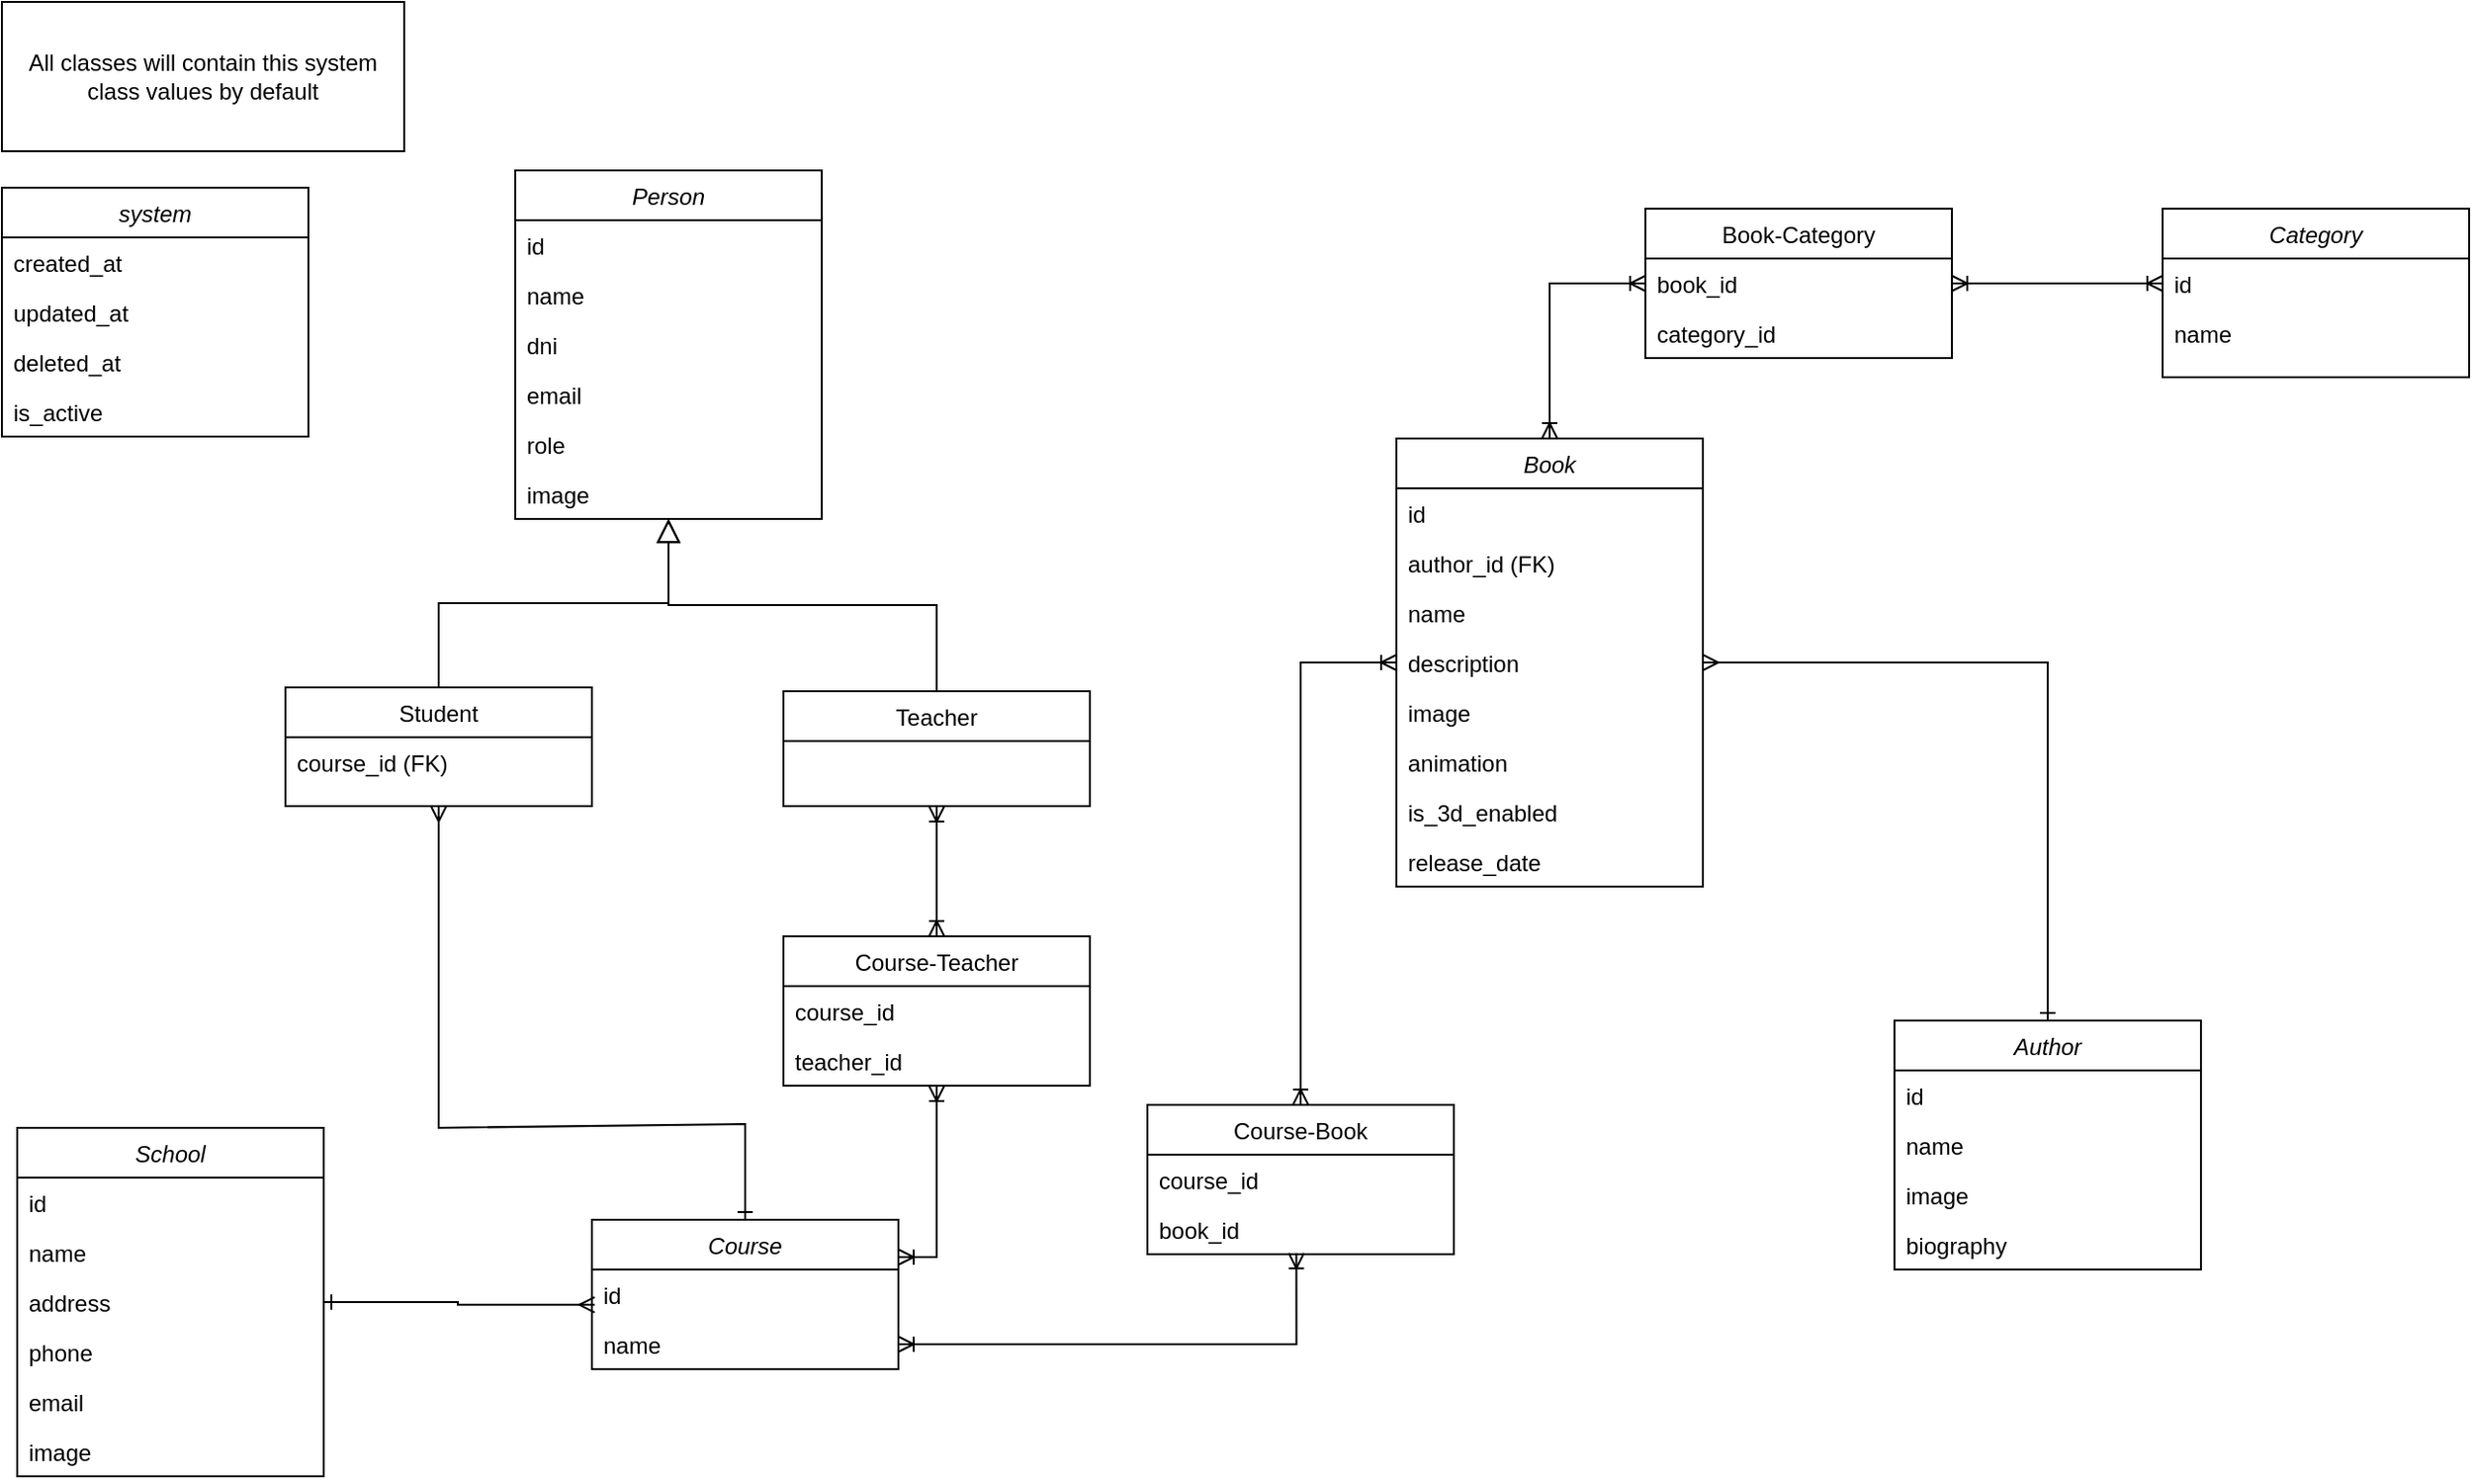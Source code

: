 <mxfile version="27.0.6">
  <diagram id="C5RBs43oDa-KdzZeNtuy" name="Page-1">
    <mxGraphModel dx="2178" dy="871" grid="1" gridSize="10" guides="1" tooltips="1" connect="1" arrows="1" fold="1" page="1" pageScale="1" pageWidth="827" pageHeight="1169" math="0" shadow="0">
      <root>
        <mxCell id="WIyWlLk6GJQsqaUBKTNV-0" />
        <mxCell id="WIyWlLk6GJQsqaUBKTNV-1" parent="WIyWlLk6GJQsqaUBKTNV-0" />
        <mxCell id="zkfFHV4jXpPFQw0GAbJ--0" value="Person" style="swimlane;fontStyle=2;align=center;verticalAlign=top;childLayout=stackLayout;horizontal=1;startSize=26;horizontalStack=0;resizeParent=1;resizeLast=0;collapsible=1;marginBottom=0;rounded=0;shadow=0;strokeWidth=1;" parent="WIyWlLk6GJQsqaUBKTNV-1" vertex="1">
          <mxGeometry x="-250" y="100" width="160" height="182" as="geometry">
            <mxRectangle x="230" y="140" width="160" height="26" as="alternateBounds" />
          </mxGeometry>
        </mxCell>
        <mxCell id="CYSQ_H4dwD0k6frCmhp0-35" value="id" style="text;align=left;verticalAlign=top;spacingLeft=4;spacingRight=4;overflow=hidden;rotatable=0;points=[[0,0.5],[1,0.5]];portConstraint=eastwest;" parent="zkfFHV4jXpPFQw0GAbJ--0" vertex="1">
          <mxGeometry y="26" width="160" height="26" as="geometry" />
        </mxCell>
        <mxCell id="zkfFHV4jXpPFQw0GAbJ--1" value="name" style="text;align=left;verticalAlign=top;spacingLeft=4;spacingRight=4;overflow=hidden;rotatable=0;points=[[0,0.5],[1,0.5]];portConstraint=eastwest;" parent="zkfFHV4jXpPFQw0GAbJ--0" vertex="1">
          <mxGeometry y="52" width="160" height="26" as="geometry" />
        </mxCell>
        <mxCell id="CYSQ_H4dwD0k6frCmhp0-30" value="dni" style="text;align=left;verticalAlign=top;spacingLeft=4;spacingRight=4;overflow=hidden;rotatable=0;points=[[0,0.5],[1,0.5]];portConstraint=eastwest;rounded=0;shadow=0;html=0;" parent="zkfFHV4jXpPFQw0GAbJ--0" vertex="1">
          <mxGeometry y="78" width="160" height="26" as="geometry" />
        </mxCell>
        <mxCell id="zkfFHV4jXpPFQw0GAbJ--3" value="email" style="text;align=left;verticalAlign=top;spacingLeft=4;spacingRight=4;overflow=hidden;rotatable=0;points=[[0,0.5],[1,0.5]];portConstraint=eastwest;rounded=0;shadow=0;html=0;" parent="zkfFHV4jXpPFQw0GAbJ--0" vertex="1">
          <mxGeometry y="104" width="160" height="26" as="geometry" />
        </mxCell>
        <mxCell id="CYSQ_H4dwD0k6frCmhp0-31" value="role" style="text;align=left;verticalAlign=top;spacingLeft=4;spacingRight=4;overflow=hidden;rotatable=0;points=[[0,0.5],[1,0.5]];portConstraint=eastwest;rounded=0;shadow=0;html=0;" parent="zkfFHV4jXpPFQw0GAbJ--0" vertex="1">
          <mxGeometry y="130" width="160" height="26" as="geometry" />
        </mxCell>
        <mxCell id="CYSQ_H4dwD0k6frCmhp0-41" value="image" style="text;align=left;verticalAlign=top;spacingLeft=4;spacingRight=4;overflow=hidden;rotatable=0;points=[[0,0.5],[1,0.5]];portConstraint=eastwest;rounded=0;shadow=0;html=0;" parent="zkfFHV4jXpPFQw0GAbJ--0" vertex="1">
          <mxGeometry y="156" width="160" height="26" as="geometry" />
        </mxCell>
        <mxCell id="CYSQ_H4dwD0k6frCmhp0-26" style="edgeStyle=none;rounded=0;orthogonalLoop=1;jettySize=auto;html=1;entryX=0.5;entryY=0;entryDx=0;entryDy=0;endArrow=ERone;startFill=0;startArrow=ERmany;endFill=0;" parent="WIyWlLk6GJQsqaUBKTNV-1" source="zkfFHV4jXpPFQw0GAbJ--6" target="CYSQ_H4dwD0k6frCmhp0-5" edge="1">
          <mxGeometry relative="1" as="geometry">
            <Array as="points">
              <mxPoint x="-290" y="600" />
              <mxPoint x="-130" y="598" />
            </Array>
          </mxGeometry>
        </mxCell>
        <mxCell id="zkfFHV4jXpPFQw0GAbJ--6" value="Student" style="swimlane;fontStyle=0;align=center;verticalAlign=top;childLayout=stackLayout;horizontal=1;startSize=26;horizontalStack=0;resizeParent=1;resizeLast=0;collapsible=1;marginBottom=0;rounded=0;shadow=0;strokeWidth=1;" parent="WIyWlLk6GJQsqaUBKTNV-1" vertex="1">
          <mxGeometry x="-370" y="370" width="160" height="62" as="geometry">
            <mxRectangle x="130" y="380" width="160" height="26" as="alternateBounds" />
          </mxGeometry>
        </mxCell>
        <mxCell id="DBhL7C79_GcrQRx_xJ4g-22" value="course_id (FK)" style="text;align=left;verticalAlign=top;spacingLeft=4;spacingRight=4;overflow=hidden;rotatable=0;points=[[0,0.5],[1,0.5]];portConstraint=eastwest;rounded=0;shadow=0;html=0;" vertex="1" parent="zkfFHV4jXpPFQw0GAbJ--6">
          <mxGeometry y="26" width="160" height="26" as="geometry" />
        </mxCell>
        <mxCell id="zkfFHV4jXpPFQw0GAbJ--12" value="" style="endArrow=block;endSize=10;endFill=0;shadow=0;strokeWidth=1;rounded=0;curved=0;edgeStyle=elbowEdgeStyle;elbow=vertical;" parent="WIyWlLk6GJQsqaUBKTNV-1" source="zkfFHV4jXpPFQw0GAbJ--6" target="zkfFHV4jXpPFQw0GAbJ--0" edge="1">
          <mxGeometry width="160" relative="1" as="geometry">
            <mxPoint x="-270" y="291" as="sourcePoint" />
            <mxPoint x="-270" y="291" as="targetPoint" />
          </mxGeometry>
        </mxCell>
        <mxCell id="zkfFHV4jXpPFQw0GAbJ--13" value="Teacher" style="swimlane;fontStyle=0;align=center;verticalAlign=top;childLayout=stackLayout;horizontal=1;startSize=26;horizontalStack=0;resizeParent=1;resizeLast=0;collapsible=1;marginBottom=0;rounded=0;shadow=0;strokeWidth=1;" parent="WIyWlLk6GJQsqaUBKTNV-1" vertex="1">
          <mxGeometry x="-110" y="372" width="160" height="60" as="geometry">
            <mxRectangle x="340" y="380" width="170" height="26" as="alternateBounds" />
          </mxGeometry>
        </mxCell>
        <mxCell id="zkfFHV4jXpPFQw0GAbJ--16" value="" style="endArrow=block;endSize=10;endFill=0;shadow=0;strokeWidth=1;rounded=0;curved=0;edgeStyle=elbowEdgeStyle;elbow=vertical;" parent="WIyWlLk6GJQsqaUBKTNV-1" source="zkfFHV4jXpPFQw0GAbJ--13" target="zkfFHV4jXpPFQw0GAbJ--0" edge="1">
          <mxGeometry width="160" relative="1" as="geometry">
            <mxPoint x="-260" y="461" as="sourcePoint" />
            <mxPoint x="-160" y="359" as="targetPoint" />
          </mxGeometry>
        </mxCell>
        <mxCell id="CYSQ_H4dwD0k6frCmhp0-0" value="School" style="swimlane;fontStyle=2;align=center;verticalAlign=top;childLayout=stackLayout;horizontal=1;startSize=26;horizontalStack=0;resizeParent=1;resizeLast=0;collapsible=1;marginBottom=0;rounded=0;shadow=0;strokeWidth=1;" parent="WIyWlLk6GJQsqaUBKTNV-1" vertex="1">
          <mxGeometry x="-510" y="600" width="160" height="182" as="geometry">
            <mxRectangle x="230" y="140" width="160" height="26" as="alternateBounds" />
          </mxGeometry>
        </mxCell>
        <mxCell id="CYSQ_H4dwD0k6frCmhp0-1" value="id" style="text;align=left;verticalAlign=top;spacingLeft=4;spacingRight=4;overflow=hidden;rotatable=0;points=[[0,0.5],[1,0.5]];portConstraint=eastwest;" parent="CYSQ_H4dwD0k6frCmhp0-0" vertex="1">
          <mxGeometry y="26" width="160" height="26" as="geometry" />
        </mxCell>
        <mxCell id="CYSQ_H4dwD0k6frCmhp0-39" value="name" style="text;align=left;verticalAlign=top;spacingLeft=4;spacingRight=4;overflow=hidden;rotatable=0;points=[[0,0.5],[1,0.5]];portConstraint=eastwest;" parent="CYSQ_H4dwD0k6frCmhp0-0" vertex="1">
          <mxGeometry y="52" width="160" height="26" as="geometry" />
        </mxCell>
        <mxCell id="CYSQ_H4dwD0k6frCmhp0-2" value="address" style="text;align=left;verticalAlign=top;spacingLeft=4;spacingRight=4;overflow=hidden;rotatable=0;points=[[0,0.5],[1,0.5]];portConstraint=eastwest;rounded=0;shadow=0;html=0;" parent="CYSQ_H4dwD0k6frCmhp0-0" vertex="1">
          <mxGeometry y="78" width="160" height="26" as="geometry" />
        </mxCell>
        <mxCell id="DBhL7C79_GcrQRx_xJ4g-39" value="phone" style="text;align=left;verticalAlign=top;spacingLeft=4;spacingRight=4;overflow=hidden;rotatable=0;points=[[0,0.5],[1,0.5]];portConstraint=eastwest;rounded=0;shadow=0;html=0;" vertex="1" parent="CYSQ_H4dwD0k6frCmhp0-0">
          <mxGeometry y="104" width="160" height="26" as="geometry" />
        </mxCell>
        <mxCell id="DBhL7C79_GcrQRx_xJ4g-40" value="email" style="text;align=left;verticalAlign=top;spacingLeft=4;spacingRight=4;overflow=hidden;rotatable=0;points=[[0,0.5],[1,0.5]];portConstraint=eastwest;rounded=0;shadow=0;html=0;" vertex="1" parent="CYSQ_H4dwD0k6frCmhp0-0">
          <mxGeometry y="130" width="160" height="26" as="geometry" />
        </mxCell>
        <mxCell id="DBhL7C79_GcrQRx_xJ4g-41" value="image" style="text;align=left;verticalAlign=top;spacingLeft=4;spacingRight=4;overflow=hidden;rotatable=0;points=[[0,0.5],[1,0.5]];portConstraint=eastwest;rounded=0;shadow=0;html=0;" vertex="1" parent="CYSQ_H4dwD0k6frCmhp0-0">
          <mxGeometry y="156" width="160" height="26" as="geometry" />
        </mxCell>
        <mxCell id="DBhL7C79_GcrQRx_xJ4g-13" style="edgeStyle=orthogonalEdgeStyle;rounded=0;orthogonalLoop=1;jettySize=auto;html=1;exitX=1;exitY=0.25;exitDx=0;exitDy=0;entryX=0.5;entryY=1;entryDx=0;entryDy=0;startArrow=ERoneToMany;startFill=0;endArrow=ERoneToMany;endFill=0;" edge="1" parent="WIyWlLk6GJQsqaUBKTNV-1" source="CYSQ_H4dwD0k6frCmhp0-5" target="DBhL7C79_GcrQRx_xJ4g-12">
          <mxGeometry relative="1" as="geometry" />
        </mxCell>
        <mxCell id="CYSQ_H4dwD0k6frCmhp0-5" value="Course" style="swimlane;fontStyle=2;align=center;verticalAlign=top;childLayout=stackLayout;horizontal=1;startSize=26;horizontalStack=0;resizeParent=1;resizeLast=0;collapsible=1;marginBottom=0;rounded=0;shadow=0;strokeWidth=1;" parent="WIyWlLk6GJQsqaUBKTNV-1" vertex="1">
          <mxGeometry x="-210" y="648" width="160" height="78" as="geometry">
            <mxRectangle x="230" y="140" width="160" height="26" as="alternateBounds" />
          </mxGeometry>
        </mxCell>
        <mxCell id="CYSQ_H4dwD0k6frCmhp0-6" value="id" style="text;align=left;verticalAlign=top;spacingLeft=4;spacingRight=4;overflow=hidden;rotatable=0;points=[[0,0.5],[1,0.5]];portConstraint=eastwest;" parent="CYSQ_H4dwD0k6frCmhp0-5" vertex="1">
          <mxGeometry y="26" width="160" height="26" as="geometry" />
        </mxCell>
        <mxCell id="CYSQ_H4dwD0k6frCmhp0-34" value="name" style="text;align=left;verticalAlign=top;spacingLeft=4;spacingRight=4;overflow=hidden;rotatable=0;points=[[0,0.5],[1,0.5]];portConstraint=eastwest;" parent="CYSQ_H4dwD0k6frCmhp0-5" vertex="1">
          <mxGeometry y="52" width="160" height="26" as="geometry" />
        </mxCell>
        <mxCell id="DBhL7C79_GcrQRx_xJ4g-5" style="edgeStyle=orthogonalEdgeStyle;rounded=0;orthogonalLoop=1;jettySize=auto;html=1;entryX=0;entryY=0.5;entryDx=0;entryDy=0;endArrow=ERoneToMany;startFill=0;startArrow=ERoneToMany;endFill=0;" edge="1" parent="WIyWlLk6GJQsqaUBKTNV-1" source="CYSQ_H4dwD0k6frCmhp0-8" target="DBhL7C79_GcrQRx_xJ4g-4">
          <mxGeometry relative="1" as="geometry" />
        </mxCell>
        <mxCell id="CYSQ_H4dwD0k6frCmhp0-8" value="Book" style="swimlane;fontStyle=2;align=center;verticalAlign=top;childLayout=stackLayout;horizontal=1;startSize=26;horizontalStack=0;resizeParent=1;resizeLast=0;collapsible=1;marginBottom=0;rounded=0;shadow=0;strokeWidth=1;" parent="WIyWlLk6GJQsqaUBKTNV-1" vertex="1">
          <mxGeometry x="210" y="240" width="160" height="234" as="geometry">
            <mxRectangle x="230" y="140" width="160" height="26" as="alternateBounds" />
          </mxGeometry>
        </mxCell>
        <mxCell id="CYSQ_H4dwD0k6frCmhp0-9" value="id" style="text;align=left;verticalAlign=top;spacingLeft=4;spacingRight=4;overflow=hidden;rotatable=0;points=[[0,0.5],[1,0.5]];portConstraint=eastwest;" parent="CYSQ_H4dwD0k6frCmhp0-8" vertex="1">
          <mxGeometry y="26" width="160" height="26" as="geometry" />
        </mxCell>
        <mxCell id="CYSQ_H4dwD0k6frCmhp0-10" value="author_id (FK)" style="text;align=left;verticalAlign=top;spacingLeft=4;spacingRight=4;overflow=hidden;rotatable=0;points=[[0,0.5],[1,0.5]];portConstraint=eastwest;rounded=0;shadow=0;html=0;" parent="CYSQ_H4dwD0k6frCmhp0-8" vertex="1">
          <mxGeometry y="52" width="160" height="26" as="geometry" />
        </mxCell>
        <mxCell id="DBhL7C79_GcrQRx_xJ4g-9" value="name" style="text;align=left;verticalAlign=top;spacingLeft=4;spacingRight=4;overflow=hidden;rotatable=0;points=[[0,0.5],[1,0.5]];portConstraint=eastwest;rounded=0;shadow=0;html=0;" vertex="1" parent="CYSQ_H4dwD0k6frCmhp0-8">
          <mxGeometry y="78" width="160" height="26" as="geometry" />
        </mxCell>
        <mxCell id="CYSQ_H4dwD0k6frCmhp0-37" value="description" style="text;align=left;verticalAlign=top;spacingLeft=4;spacingRight=4;overflow=hidden;rotatable=0;points=[[0,0.5],[1,0.5]];portConstraint=eastwest;rounded=0;shadow=0;html=0;" parent="CYSQ_H4dwD0k6frCmhp0-8" vertex="1">
          <mxGeometry y="104" width="160" height="26" as="geometry" />
        </mxCell>
        <mxCell id="CYSQ_H4dwD0k6frCmhp0-40" value="image" style="text;align=left;verticalAlign=top;spacingLeft=4;spacingRight=4;overflow=hidden;rotatable=0;points=[[0,0.5],[1,0.5]];portConstraint=eastwest;rounded=0;shadow=0;html=0;" parent="CYSQ_H4dwD0k6frCmhp0-8" vertex="1">
          <mxGeometry y="130" width="160" height="26" as="geometry" />
        </mxCell>
        <mxCell id="CYSQ_H4dwD0k6frCmhp0-42" value="animation" style="text;align=left;verticalAlign=top;spacingLeft=4;spacingRight=4;overflow=hidden;rotatable=0;points=[[0,0.5],[1,0.5]];portConstraint=eastwest;rounded=0;shadow=0;html=0;" parent="CYSQ_H4dwD0k6frCmhp0-8" vertex="1">
          <mxGeometry y="156" width="160" height="26" as="geometry" />
        </mxCell>
        <mxCell id="DBhL7C79_GcrQRx_xJ4g-30" value="is_3d_enabled" style="text;align=left;verticalAlign=top;spacingLeft=4;spacingRight=4;overflow=hidden;rotatable=0;points=[[0,0.5],[1,0.5]];portConstraint=eastwest;rounded=0;shadow=0;html=0;" vertex="1" parent="CYSQ_H4dwD0k6frCmhp0-8">
          <mxGeometry y="182" width="160" height="26" as="geometry" />
        </mxCell>
        <mxCell id="DBhL7C79_GcrQRx_xJ4g-42" value="release_date" style="text;align=left;verticalAlign=top;spacingLeft=4;spacingRight=4;overflow=hidden;rotatable=0;points=[[0,0.5],[1,0.5]];portConstraint=eastwest;rounded=0;shadow=0;html=0;" vertex="1" parent="CYSQ_H4dwD0k6frCmhp0-8">
          <mxGeometry y="208" width="160" height="26" as="geometry" />
        </mxCell>
        <mxCell id="CYSQ_H4dwD0k6frCmhp0-11" value="Category" style="swimlane;fontStyle=2;align=center;verticalAlign=top;childLayout=stackLayout;horizontal=1;startSize=26;horizontalStack=0;resizeParent=1;resizeLast=0;collapsible=1;marginBottom=0;rounded=0;shadow=0;strokeWidth=1;" parent="WIyWlLk6GJQsqaUBKTNV-1" vertex="1">
          <mxGeometry x="610" y="120" width="160" height="88" as="geometry">
            <mxRectangle x="230" y="140" width="160" height="26" as="alternateBounds" />
          </mxGeometry>
        </mxCell>
        <mxCell id="CYSQ_H4dwD0k6frCmhp0-12" value="id" style="text;align=left;verticalAlign=top;spacingLeft=4;spacingRight=4;overflow=hidden;rotatable=0;points=[[0,0.5],[1,0.5]];portConstraint=eastwest;" parent="CYSQ_H4dwD0k6frCmhp0-11" vertex="1">
          <mxGeometry y="26" width="160" height="26" as="geometry" />
        </mxCell>
        <mxCell id="CYSQ_H4dwD0k6frCmhp0-13" value="name" style="text;align=left;verticalAlign=top;spacingLeft=4;spacingRight=4;overflow=hidden;rotatable=0;points=[[0,0.5],[1,0.5]];portConstraint=eastwest;rounded=0;shadow=0;html=0;" parent="CYSQ_H4dwD0k6frCmhp0-11" vertex="1">
          <mxGeometry y="52" width="160" height="26" as="geometry" />
        </mxCell>
        <mxCell id="DBhL7C79_GcrQRx_xJ4g-10" style="edgeStyle=orthogonalEdgeStyle;rounded=0;orthogonalLoop=1;jettySize=auto;html=1;entryX=1;entryY=0.5;entryDx=0;entryDy=0;endArrow=ERmany;startFill=0;startArrow=ERone;endFill=0;" edge="1" parent="WIyWlLk6GJQsqaUBKTNV-1" source="CYSQ_H4dwD0k6frCmhp0-14" target="CYSQ_H4dwD0k6frCmhp0-37">
          <mxGeometry relative="1" as="geometry" />
        </mxCell>
        <mxCell id="CYSQ_H4dwD0k6frCmhp0-14" value="Author" style="swimlane;fontStyle=2;align=center;verticalAlign=top;childLayout=stackLayout;horizontal=1;startSize=26;horizontalStack=0;resizeParent=1;resizeLast=0;collapsible=1;marginBottom=0;rounded=0;shadow=0;strokeWidth=1;" parent="WIyWlLk6GJQsqaUBKTNV-1" vertex="1">
          <mxGeometry x="470" y="544" width="160" height="130" as="geometry">
            <mxRectangle x="230" y="140" width="160" height="26" as="alternateBounds" />
          </mxGeometry>
        </mxCell>
        <mxCell id="CYSQ_H4dwD0k6frCmhp0-15" value="id" style="text;align=left;verticalAlign=top;spacingLeft=4;spacingRight=4;overflow=hidden;rotatable=0;points=[[0,0.5],[1,0.5]];portConstraint=eastwest;" parent="CYSQ_H4dwD0k6frCmhp0-14" vertex="1">
          <mxGeometry y="26" width="160" height="26" as="geometry" />
        </mxCell>
        <mxCell id="CYSQ_H4dwD0k6frCmhp0-16" value="name" style="text;align=left;verticalAlign=top;spacingLeft=4;spacingRight=4;overflow=hidden;rotatable=0;points=[[0,0.5],[1,0.5]];portConstraint=eastwest;rounded=0;shadow=0;html=0;" parent="CYSQ_H4dwD0k6frCmhp0-14" vertex="1">
          <mxGeometry y="52" width="160" height="26" as="geometry" />
        </mxCell>
        <mxCell id="CYSQ_H4dwD0k6frCmhp0-43" value="image" style="text;align=left;verticalAlign=top;spacingLeft=4;spacingRight=4;overflow=hidden;rotatable=0;points=[[0,0.5],[1,0.5]];portConstraint=eastwest;rounded=0;shadow=0;html=0;" parent="CYSQ_H4dwD0k6frCmhp0-14" vertex="1">
          <mxGeometry y="78" width="160" height="26" as="geometry" />
        </mxCell>
        <mxCell id="DBhL7C79_GcrQRx_xJ4g-23" value="biography" style="text;align=left;verticalAlign=top;spacingLeft=4;spacingRight=4;overflow=hidden;rotatable=0;points=[[0,0.5],[1,0.5]];portConstraint=eastwest;rounded=0;shadow=0;html=0;" vertex="1" parent="CYSQ_H4dwD0k6frCmhp0-14">
          <mxGeometry y="104" width="160" height="26" as="geometry" />
        </mxCell>
        <mxCell id="CYSQ_H4dwD0k6frCmhp0-19" style="edgeStyle=orthogonalEdgeStyle;rounded=0;orthogonalLoop=1;jettySize=auto;html=1;exitX=1;exitY=0.5;exitDx=0;exitDy=0;entryX=0.009;entryY=0.708;entryDx=0;entryDy=0;entryPerimeter=0;endArrow=ERmany;startFill=0;endFill=0;startArrow=ERone;" parent="WIyWlLk6GJQsqaUBKTNV-1" source="CYSQ_H4dwD0k6frCmhp0-0" target="CYSQ_H4dwD0k6frCmhp0-6" edge="1">
          <mxGeometry relative="1" as="geometry" />
        </mxCell>
        <mxCell id="DBhL7C79_GcrQRx_xJ4g-2" style="edgeStyle=orthogonalEdgeStyle;rounded=0;orthogonalLoop=1;jettySize=auto;html=1;entryX=0;entryY=0.5;entryDx=0;entryDy=0;endArrow=ERoneToMany;startFill=0;startArrow=ERoneToMany;endFill=0;" edge="1" parent="WIyWlLk6GJQsqaUBKTNV-1" source="DBhL7C79_GcrQRx_xJ4g-0" target="CYSQ_H4dwD0k6frCmhp0-37">
          <mxGeometry relative="1" as="geometry" />
        </mxCell>
        <mxCell id="DBhL7C79_GcrQRx_xJ4g-0" value="Course-Book" style="swimlane;fontStyle=0;align=center;verticalAlign=top;childLayout=stackLayout;horizontal=1;startSize=26;horizontalStack=0;resizeParent=1;resizeLast=0;collapsible=1;marginBottom=0;rounded=0;shadow=0;strokeWidth=1;" vertex="1" parent="WIyWlLk6GJQsqaUBKTNV-1">
          <mxGeometry x="80" y="588" width="160" height="78" as="geometry">
            <mxRectangle x="340" y="380" width="170" height="26" as="alternateBounds" />
          </mxGeometry>
        </mxCell>
        <mxCell id="DBhL7C79_GcrQRx_xJ4g-28" value="course_id" style="text;align=left;verticalAlign=top;spacingLeft=4;spacingRight=4;overflow=hidden;rotatable=0;points=[[0,0.5],[1,0.5]];portConstraint=eastwest;rounded=0;shadow=0;html=0;" vertex="1" parent="DBhL7C79_GcrQRx_xJ4g-0">
          <mxGeometry y="26" width="160" height="26" as="geometry" />
        </mxCell>
        <mxCell id="DBhL7C79_GcrQRx_xJ4g-29" value="book_id" style="text;align=left;verticalAlign=top;spacingLeft=4;spacingRight=4;overflow=hidden;rotatable=0;points=[[0,0.5],[1,0.5]];portConstraint=eastwest;rounded=0;shadow=0;html=0;" vertex="1" parent="DBhL7C79_GcrQRx_xJ4g-0">
          <mxGeometry y="52" width="160" height="26" as="geometry" />
        </mxCell>
        <mxCell id="DBhL7C79_GcrQRx_xJ4g-6" style="edgeStyle=orthogonalEdgeStyle;rounded=0;orthogonalLoop=1;jettySize=auto;html=1;entryX=0;entryY=0.5;entryDx=0;entryDy=0;endArrow=ERoneToMany;startFill=0;startArrow=ERoneToMany;endFill=0;" edge="1" parent="WIyWlLk6GJQsqaUBKTNV-1" source="DBhL7C79_GcrQRx_xJ4g-4" target="CYSQ_H4dwD0k6frCmhp0-12">
          <mxGeometry relative="1" as="geometry" />
        </mxCell>
        <mxCell id="DBhL7C79_GcrQRx_xJ4g-4" value="Book-Category" style="swimlane;fontStyle=0;align=center;verticalAlign=top;childLayout=stackLayout;horizontal=1;startSize=26;horizontalStack=0;resizeParent=1;resizeLast=0;collapsible=1;marginBottom=0;rounded=0;shadow=0;strokeWidth=1;" vertex="1" parent="WIyWlLk6GJQsqaUBKTNV-1">
          <mxGeometry x="340" y="120" width="160" height="78" as="geometry">
            <mxRectangle x="340" y="380" width="170" height="26" as="alternateBounds" />
          </mxGeometry>
        </mxCell>
        <mxCell id="DBhL7C79_GcrQRx_xJ4g-24" value="book_id" style="text;align=left;verticalAlign=top;spacingLeft=4;spacingRight=4;overflow=hidden;rotatable=0;points=[[0,0.5],[1,0.5]];portConstraint=eastwest;rounded=0;shadow=0;html=0;" vertex="1" parent="DBhL7C79_GcrQRx_xJ4g-4">
          <mxGeometry y="26" width="160" height="26" as="geometry" />
        </mxCell>
        <mxCell id="DBhL7C79_GcrQRx_xJ4g-27" value="category_id" style="text;align=left;verticalAlign=top;spacingLeft=4;spacingRight=4;overflow=hidden;rotatable=0;points=[[0,0.5],[1,0.5]];portConstraint=eastwest;rounded=0;shadow=0;html=0;" vertex="1" parent="DBhL7C79_GcrQRx_xJ4g-4">
          <mxGeometry y="52" width="160" height="26" as="geometry" />
        </mxCell>
        <mxCell id="DBhL7C79_GcrQRx_xJ4g-14" style="edgeStyle=orthogonalEdgeStyle;rounded=0;orthogonalLoop=1;jettySize=auto;html=1;exitX=0.5;exitY=0;exitDx=0;exitDy=0;entryX=0.5;entryY=1;entryDx=0;entryDy=0;endArrow=ERoneToMany;endFill=0;startArrow=ERoneToMany;startFill=0;" edge="1" parent="WIyWlLk6GJQsqaUBKTNV-1" source="DBhL7C79_GcrQRx_xJ4g-12" target="zkfFHV4jXpPFQw0GAbJ--13">
          <mxGeometry relative="1" as="geometry" />
        </mxCell>
        <mxCell id="DBhL7C79_GcrQRx_xJ4g-12" value="Course-Teacher" style="swimlane;fontStyle=0;align=center;verticalAlign=top;childLayout=stackLayout;horizontal=1;startSize=26;horizontalStack=0;resizeParent=1;resizeLast=0;collapsible=1;marginBottom=0;rounded=0;shadow=0;strokeWidth=1;" vertex="1" parent="WIyWlLk6GJQsqaUBKTNV-1">
          <mxGeometry x="-110" y="500" width="160" height="78" as="geometry">
            <mxRectangle x="340" y="380" width="170" height="26" as="alternateBounds" />
          </mxGeometry>
        </mxCell>
        <mxCell id="DBhL7C79_GcrQRx_xJ4g-15" value="course_id" style="text;align=left;verticalAlign=top;spacingLeft=4;spacingRight=4;overflow=hidden;rotatable=0;points=[[0,0.5],[1,0.5]];portConstraint=eastwest;rounded=0;shadow=0;html=0;" vertex="1" parent="DBhL7C79_GcrQRx_xJ4g-12">
          <mxGeometry y="26" width="160" height="26" as="geometry" />
        </mxCell>
        <mxCell id="DBhL7C79_GcrQRx_xJ4g-16" value="teacher_id" style="text;align=left;verticalAlign=top;spacingLeft=4;spacingRight=4;overflow=hidden;rotatable=0;points=[[0,0.5],[1,0.5]];portConstraint=eastwest;rounded=0;shadow=0;html=0;" vertex="1" parent="DBhL7C79_GcrQRx_xJ4g-12">
          <mxGeometry y="52" width="160" height="26" as="geometry" />
        </mxCell>
        <mxCell id="DBhL7C79_GcrQRx_xJ4g-3" style="edgeStyle=orthogonalEdgeStyle;rounded=0;orthogonalLoop=1;jettySize=auto;html=1;endArrow=ERoneToMany;startFill=0;startArrow=ERoneToMany;endFill=0;entryX=0.486;entryY=0.975;entryDx=0;entryDy=0;entryPerimeter=0;" edge="1" parent="WIyWlLk6GJQsqaUBKTNV-1" source="CYSQ_H4dwD0k6frCmhp0-34" target="DBhL7C79_GcrQRx_xJ4g-29">
          <mxGeometry relative="1" as="geometry">
            <mxPoint x="160" y="650.0" as="targetPoint" />
          </mxGeometry>
        </mxCell>
        <mxCell id="DBhL7C79_GcrQRx_xJ4g-31" value="system" style="swimlane;fontStyle=2;align=center;verticalAlign=top;childLayout=stackLayout;horizontal=1;startSize=26;horizontalStack=0;resizeParent=1;resizeLast=0;collapsible=1;marginBottom=0;rounded=0;shadow=0;strokeWidth=1;" vertex="1" parent="WIyWlLk6GJQsqaUBKTNV-1">
          <mxGeometry x="-518" y="109" width="160" height="130" as="geometry">
            <mxRectangle x="230" y="140" width="160" height="26" as="alternateBounds" />
          </mxGeometry>
        </mxCell>
        <mxCell id="DBhL7C79_GcrQRx_xJ4g-32" value="created_at" style="text;align=left;verticalAlign=top;spacingLeft=4;spacingRight=4;overflow=hidden;rotatable=0;points=[[0,0.5],[1,0.5]];portConstraint=eastwest;" vertex="1" parent="DBhL7C79_GcrQRx_xJ4g-31">
          <mxGeometry y="26" width="160" height="26" as="geometry" />
        </mxCell>
        <mxCell id="DBhL7C79_GcrQRx_xJ4g-33" value="updated_at" style="text;align=left;verticalAlign=top;spacingLeft=4;spacingRight=4;overflow=hidden;rotatable=0;points=[[0,0.5],[1,0.5]];portConstraint=eastwest;" vertex="1" parent="DBhL7C79_GcrQRx_xJ4g-31">
          <mxGeometry y="52" width="160" height="26" as="geometry" />
        </mxCell>
        <mxCell id="DBhL7C79_GcrQRx_xJ4g-43" value="deleted_at" style="text;align=left;verticalAlign=top;spacingLeft=4;spacingRight=4;overflow=hidden;rotatable=0;points=[[0,0.5],[1,0.5]];portConstraint=eastwest;" vertex="1" parent="DBhL7C79_GcrQRx_xJ4g-31">
          <mxGeometry y="78" width="160" height="26" as="geometry" />
        </mxCell>
        <mxCell id="DBhL7C79_GcrQRx_xJ4g-34" value="is_active" style="text;align=left;verticalAlign=top;spacingLeft=4;spacingRight=4;overflow=hidden;rotatable=0;points=[[0,0.5],[1,0.5]];portConstraint=eastwest;rounded=0;shadow=0;html=0;" vertex="1" parent="DBhL7C79_GcrQRx_xJ4g-31">
          <mxGeometry y="104" width="160" height="26" as="geometry" />
        </mxCell>
        <mxCell id="DBhL7C79_GcrQRx_xJ4g-38" value="All classes will contain this system class values by default" style="rounded=0;whiteSpace=wrap;html=1;" vertex="1" parent="WIyWlLk6GJQsqaUBKTNV-1">
          <mxGeometry x="-518" y="12" width="210" height="78" as="geometry" />
        </mxCell>
      </root>
    </mxGraphModel>
  </diagram>
</mxfile>
